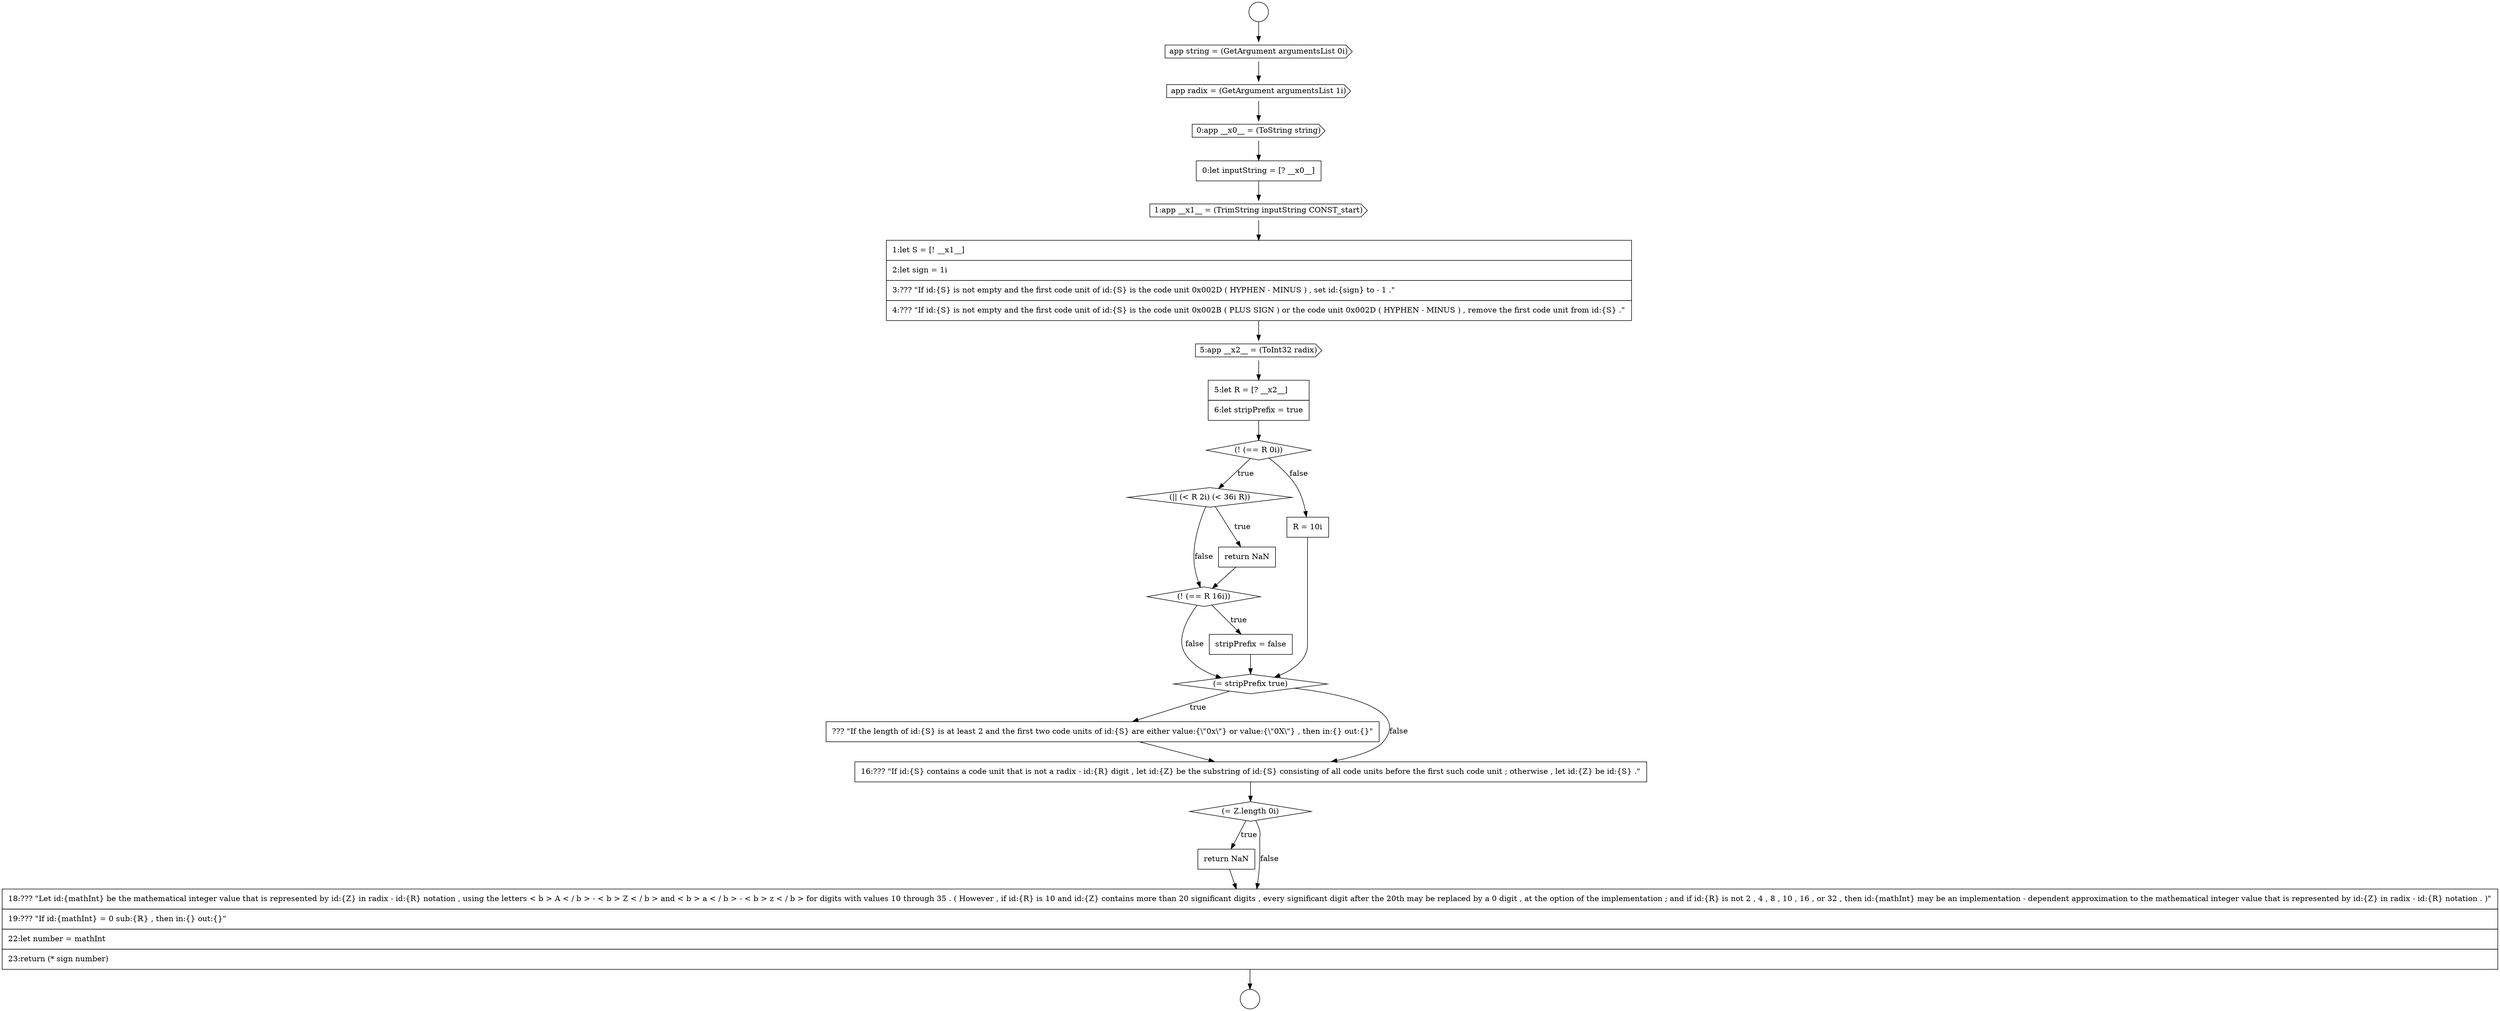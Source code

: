 digraph {
  node11848 [shape=none, margin=0, label=<<font color="black">
    <table border="0" cellborder="1" cellspacing="0" cellpadding="10">
      <tr><td align="left">0:let inputString = [? __x0__]</td></tr>
    </table>
  </font>> color="black" fillcolor="white" style=filled]
  node11863 [shape=none, margin=0, label=<<font color="black">
    <table border="0" cellborder="1" cellspacing="0" cellpadding="10">
      <tr><td align="left">return NaN</td></tr>
    </table>
  </font>> color="black" fillcolor="white" style=filled]
  node11844 [shape=circle label=" " color="black" fillcolor="white" style=filled]
  node11853 [shape=diamond, label=<<font color="black">(! (== R 0i))</font>> color="black" fillcolor="white" style=filled]
  node11852 [shape=none, margin=0, label=<<font color="black">
    <table border="0" cellborder="1" cellspacing="0" cellpadding="10">
      <tr><td align="left">5:let R = [? __x2__]</td></tr>
      <tr><td align="left">6:let stripPrefix = true</td></tr>
    </table>
  </font>> color="black" fillcolor="white" style=filled]
  node11845 [shape=cds, label=<<font color="black">app string = (GetArgument argumentsList 0i)</font>> color="black" fillcolor="white" style=filled]
  node11860 [shape=none, margin=0, label=<<font color="black">
    <table border="0" cellborder="1" cellspacing="0" cellpadding="10">
      <tr><td align="left">??? &quot;If the length of id:{S} is at least 2 and the first two code units of id:{S} are either value:{\&quot;0x\&quot;} or value:{\&quot;0X\&quot;} , then in:{} out:{}&quot;</td></tr>
    </table>
  </font>> color="black" fillcolor="white" style=filled]
  node11856 [shape=diamond, label=<<font color="black">(! (== R 16i))</font>> color="black" fillcolor="white" style=filled]
  node11846 [shape=cds, label=<<font color="black">app radix = (GetArgument argumentsList 1i)</font>> color="black" fillcolor="white" style=filled]
  node11847 [shape=cds, label=<<font color="black">0:app __x0__ = (ToString string)</font>> color="black" fillcolor="white" style=filled]
  node11850 [shape=none, margin=0, label=<<font color="black">
    <table border="0" cellborder="1" cellspacing="0" cellpadding="10">
      <tr><td align="left">1:let S = [! __x1__]</td></tr>
      <tr><td align="left">2:let sign = 1i</td></tr>
      <tr><td align="left">3:??? &quot;If id:{S} is not empty and the first code unit of id:{S} is the code unit 0x002D ( HYPHEN - MINUS ) , set id:{sign} to - 1 .&quot;</td></tr>
      <tr><td align="left">4:??? &quot;If id:{S} is not empty and the first code unit of id:{S} is the code unit 0x002B ( PLUS SIGN ) or the code unit 0x002D ( HYPHEN - MINUS ) , remove the first code unit from id:{S} .&quot;</td></tr>
    </table>
  </font>> color="black" fillcolor="white" style=filled]
  node11843 [shape=circle label=" " color="black" fillcolor="white" style=filled]
  node11854 [shape=diamond, label=<<font color="black">(|| (&lt; R 2i) (&lt; 36i R))</font>> color="black" fillcolor="white" style=filled]
  node11858 [shape=none, margin=0, label=<<font color="black">
    <table border="0" cellborder="1" cellspacing="0" cellpadding="10">
      <tr><td align="left">R = 10i</td></tr>
    </table>
  </font>> color="black" fillcolor="white" style=filled]
  node11859 [shape=diamond, label=<<font color="black">(= stripPrefix true)</font>> color="black" fillcolor="white" style=filled]
  node11849 [shape=cds, label=<<font color="black">1:app __x1__ = (TrimString inputString CONST_start)</font>> color="black" fillcolor="white" style=filled]
  node11861 [shape=none, margin=0, label=<<font color="black">
    <table border="0" cellborder="1" cellspacing="0" cellpadding="10">
      <tr><td align="left">16:??? &quot;If id:{S} contains a code unit that is not a radix - id:{R} digit , let id:{Z} be the substring of id:{S} consisting of all code units before the first such code unit ; otherwise , let id:{Z} be id:{S} .&quot;</td></tr>
    </table>
  </font>> color="black" fillcolor="white" style=filled]
  node11851 [shape=cds, label=<<font color="black">5:app __x2__ = (ToInt32 radix)</font>> color="black" fillcolor="white" style=filled]
  node11857 [shape=none, margin=0, label=<<font color="black">
    <table border="0" cellborder="1" cellspacing="0" cellpadding="10">
      <tr><td align="left">stripPrefix = false</td></tr>
    </table>
  </font>> color="black" fillcolor="white" style=filled]
  node11855 [shape=none, margin=0, label=<<font color="black">
    <table border="0" cellborder="1" cellspacing="0" cellpadding="10">
      <tr><td align="left">return NaN</td></tr>
    </table>
  </font>> color="black" fillcolor="white" style=filled]
  node11864 [shape=none, margin=0, label=<<font color="black">
    <table border="0" cellborder="1" cellspacing="0" cellpadding="10">
      <tr><td align="left">18:??? &quot;Let id:{mathInt} be the mathematical integer value that is represented by id:{Z} in radix - id:{R} notation , using the letters &lt; b &gt; A &lt; / b &gt; - &lt; b &gt; Z &lt; / b &gt; and &lt; b &gt; a &lt; / b &gt; - &lt; b &gt; z &lt; / b &gt; for digits with values 10 through 35 . ( However , if id:{R} is 10 and id:{Z} contains more than 20 significant digits , every significant digit after the 20th may be replaced by a 0 digit , at the option of the implementation ; and if id:{R} is not 2 , 4 , 8 , 10 , 16 , or 32 , then id:{mathInt} may be an implementation - dependent approximation to the mathematical integer value that is represented by id:{Z} in radix - id:{R} notation . )&quot;</td></tr>
      <tr><td align="left">19:??? &quot;If id:{mathInt} = 0 sub:{ℝ} , then in:{} out:{}&quot;</td></tr>
      <tr><td align="left">22:let number = mathInt</td></tr>
      <tr><td align="left">23:return (* sign number)</td></tr>
    </table>
  </font>> color="black" fillcolor="white" style=filled]
  node11862 [shape=diamond, label=<<font color="black">(= Z.length 0i)</font>> color="black" fillcolor="white" style=filled]
  node11863 -> node11864 [ color="black"]
  node11851 -> node11852 [ color="black"]
  node11845 -> node11846 [ color="black"]
  node11853 -> node11854 [label=<<font color="black">true</font>> color="black"]
  node11853 -> node11858 [label=<<font color="black">false</font>> color="black"]
  node11849 -> node11850 [ color="black"]
  node11857 -> node11859 [ color="black"]
  node11843 -> node11845 [ color="black"]
  node11847 -> node11848 [ color="black"]
  node11852 -> node11853 [ color="black"]
  node11864 -> node11844 [ color="black"]
  node11854 -> node11855 [label=<<font color="black">true</font>> color="black"]
  node11854 -> node11856 [label=<<font color="black">false</font>> color="black"]
  node11862 -> node11863 [label=<<font color="black">true</font>> color="black"]
  node11862 -> node11864 [label=<<font color="black">false</font>> color="black"]
  node11855 -> node11856 [ color="black"]
  node11846 -> node11847 [ color="black"]
  node11848 -> node11849 [ color="black"]
  node11856 -> node11857 [label=<<font color="black">true</font>> color="black"]
  node11856 -> node11859 [label=<<font color="black">false</font>> color="black"]
  node11861 -> node11862 [ color="black"]
  node11860 -> node11861 [ color="black"]
  node11858 -> node11859 [ color="black"]
  node11850 -> node11851 [ color="black"]
  node11859 -> node11860 [label=<<font color="black">true</font>> color="black"]
  node11859 -> node11861 [label=<<font color="black">false</font>> color="black"]
}
